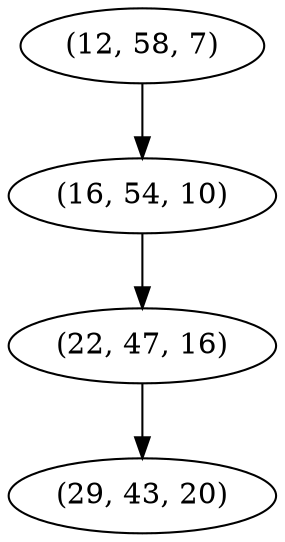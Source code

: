 digraph tree {
    "(12, 58, 7)";
    "(16, 54, 10)";
    "(22, 47, 16)";
    "(29, 43, 20)";
    "(12, 58, 7)" -> "(16, 54, 10)";
    "(16, 54, 10)" -> "(22, 47, 16)";
    "(22, 47, 16)" -> "(29, 43, 20)";
}
